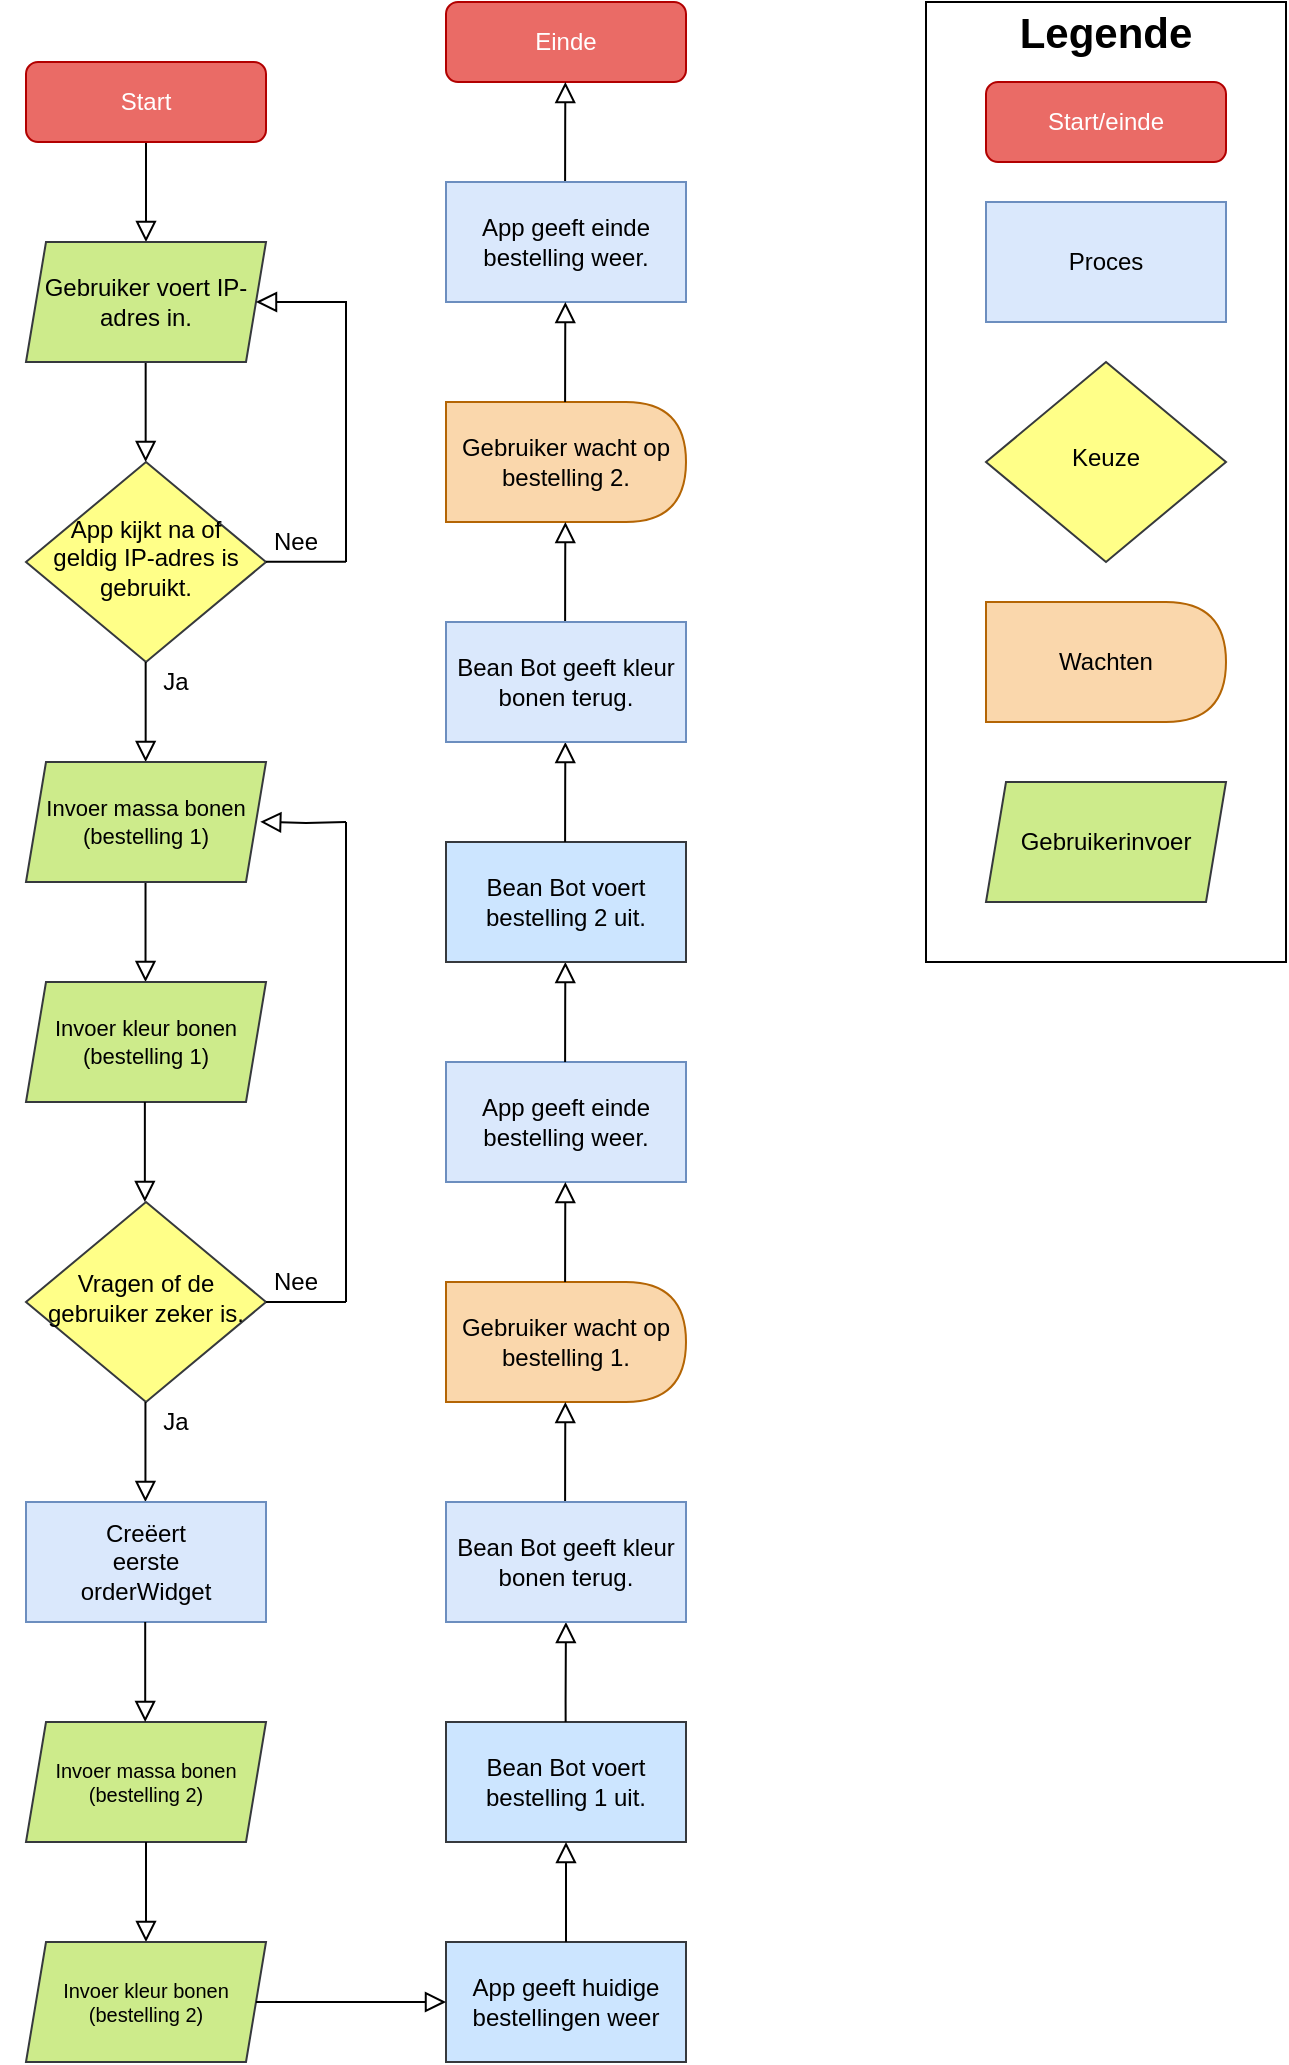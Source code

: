 <mxfile version="17.1.3" type="device"><diagram id="C5RBs43oDa-KdzZeNtuy" name="Page-1"><mxGraphModel dx="1896" dy="1057" grid="1" gridSize="10" guides="1" tooltips="1" connect="1" arrows="1" fold="1" page="1" pageScale="1" pageWidth="827" pageHeight="1169" math="0" shadow="0"><root><mxCell id="WIyWlLk6GJQsqaUBKTNV-0"/><mxCell id="WIyWlLk6GJQsqaUBKTNV-1" parent="WIyWlLk6GJQsqaUBKTNV-0"/><mxCell id="PTusbFiK8xN6PxlrpfG6-51" value="" style="rounded=0;whiteSpace=wrap;html=1;fontSize=12;fillColor=none;" parent="WIyWlLk6GJQsqaUBKTNV-1" vertex="1"><mxGeometry x="610" y="50" width="180" height="480" as="geometry"/></mxCell><mxCell id="WIyWlLk6GJQsqaUBKTNV-2" value="" style="rounded=0;html=1;jettySize=auto;orthogonalLoop=1;fontSize=11;endArrow=block;endFill=0;endSize=8;strokeWidth=1;shadow=0;labelBackgroundColor=none;edgeStyle=orthogonalEdgeStyle;" parent="WIyWlLk6GJQsqaUBKTNV-1" source="WIyWlLk6GJQsqaUBKTNV-3" edge="1"><mxGeometry relative="1" as="geometry"><mxPoint x="220" y="170" as="targetPoint"/></mxGeometry></mxCell><mxCell id="WIyWlLk6GJQsqaUBKTNV-3" value="&lt;div&gt;Start&lt;/div&gt;" style="rounded=1;whiteSpace=wrap;html=1;fontSize=12;glass=0;strokeWidth=1;shadow=0;fillColor=#EA6B66;strokeColor=#B20000;fontColor=#ffffff;" parent="WIyWlLk6GJQsqaUBKTNV-1" vertex="1"><mxGeometry x="160" y="80" width="120" height="40" as="geometry"/></mxCell><mxCell id="PTusbFiK8xN6PxlrpfG6-12" value="" style="rounded=0;html=1;jettySize=auto;orthogonalLoop=1;fontSize=11;endArrow=block;endFill=0;endSize=8;strokeWidth=1;shadow=0;labelBackgroundColor=none;edgeStyle=orthogonalEdgeStyle;" parent="WIyWlLk6GJQsqaUBKTNV-1" edge="1"><mxGeometry relative="1" as="geometry"><mxPoint x="219.83" y="230" as="sourcePoint"/><mxPoint x="219.83" y="280" as="targetPoint"/></mxGeometry></mxCell><mxCell id="PTusbFiK8xN6PxlrpfG6-14" value="" style="rounded=0;html=1;jettySize=auto;orthogonalLoop=1;fontSize=11;endArrow=block;endFill=0;endSize=8;strokeWidth=1;shadow=0;labelBackgroundColor=none;edgeStyle=orthogonalEdgeStyle;" parent="WIyWlLk6GJQsqaUBKTNV-1" edge="1"><mxGeometry relative="1" as="geometry"><mxPoint x="219.76" y="490.0" as="sourcePoint"/><mxPoint x="219.76" y="540.0" as="targetPoint"/></mxGeometry></mxCell><mxCell id="PTusbFiK8xN6PxlrpfG6-15" value="&lt;div&gt;Vragen of de gebruiker zeker is.&lt;/div&gt;" style="rhombus;whiteSpace=wrap;html=1;shadow=0;fontFamily=Helvetica;fontSize=12;align=center;strokeWidth=1;spacing=6;spacingTop=-4;fillColor=#ffff88;strokeColor=#36393d;" parent="WIyWlLk6GJQsqaUBKTNV-1" vertex="1"><mxGeometry x="160" y="650" width="120" height="100" as="geometry"/></mxCell><mxCell id="PTusbFiK8xN6PxlrpfG6-19" value="" style="endArrow=none;html=1;rounded=0;" parent="WIyWlLk6GJQsqaUBKTNV-1" edge="1"><mxGeometry width="50" height="50" relative="1" as="geometry"><mxPoint x="320" y="700" as="sourcePoint"/><mxPoint x="320" y="460" as="targetPoint"/></mxGeometry></mxCell><mxCell id="PTusbFiK8xN6PxlrpfG6-21" value="" style="endArrow=none;html=1;rounded=0;exitX=1;exitY=0.5;exitDx=0;exitDy=0;" parent="WIyWlLk6GJQsqaUBKTNV-1" source="PTusbFiK8xN6PxlrpfG6-15" edge="1"><mxGeometry width="50" height="50" relative="1" as="geometry"><mxPoint x="340" y="690" as="sourcePoint"/><mxPoint x="320" y="700" as="targetPoint"/></mxGeometry></mxCell><mxCell id="PTusbFiK8xN6PxlrpfG6-22" value="Nee" style="text;html=1;strokeColor=none;fillColor=none;align=center;verticalAlign=middle;whiteSpace=wrap;rounded=0;fontSize=12;" parent="WIyWlLk6GJQsqaUBKTNV-1" vertex="1"><mxGeometry x="280" y="680" width="30" height="20" as="geometry"/></mxCell><mxCell id="PTusbFiK8xN6PxlrpfG6-24" value="Ja" style="text;html=1;strokeColor=none;fillColor=none;align=center;verticalAlign=middle;whiteSpace=wrap;rounded=0;fontSize=12;" parent="WIyWlLk6GJQsqaUBKTNV-1" vertex="1"><mxGeometry x="220" y="750" width="30" height="20" as="geometry"/></mxCell><mxCell id="PTusbFiK8xN6PxlrpfG6-25" value="" style="rounded=0;html=1;jettySize=auto;orthogonalLoop=1;fontSize=11;endArrow=block;endFill=0;endSize=8;strokeWidth=1;shadow=0;labelBackgroundColor=none;edgeStyle=orthogonalEdgeStyle;" parent="WIyWlLk6GJQsqaUBKTNV-1" edge="1"><mxGeometry relative="1" as="geometry"><mxPoint x="219.72" y="750.0" as="sourcePoint"/><mxPoint x="219.72" y="800.0" as="targetPoint"/></mxGeometry></mxCell><mxCell id="PTusbFiK8xN6PxlrpfG6-26" value="App geeft huidige bestellingen weer" style="rounded=0;whiteSpace=wrap;html=1;fillColor=#cce5ff;strokeColor=#36393d;" parent="WIyWlLk6GJQsqaUBKTNV-1" vertex="1"><mxGeometry x="370" y="1020" width="120" height="60" as="geometry"/></mxCell><mxCell id="PTusbFiK8xN6PxlrpfG6-28" value="App kijkt na of geldig IP-adres is gebruikt." style="rhombus;whiteSpace=wrap;html=1;shadow=0;fontFamily=Helvetica;fontSize=12;align=center;strokeWidth=1;spacing=6;spacingTop=-4;fillColor=#ffff88;strokeColor=#36393d;" parent="WIyWlLk6GJQsqaUBKTNV-1" vertex="1"><mxGeometry x="160" y="280" width="120" height="100" as="geometry"/></mxCell><mxCell id="PTusbFiK8xN6PxlrpfG6-30" value="" style="endArrow=none;html=1;rounded=0;exitX=1;exitY=0.5;exitDx=0;exitDy=0;" parent="WIyWlLk6GJQsqaUBKTNV-1" edge="1"><mxGeometry width="50" height="50" relative="1" as="geometry"><mxPoint x="280" y="329.83" as="sourcePoint"/><mxPoint x="320" y="329.83" as="targetPoint"/></mxGeometry></mxCell><mxCell id="PTusbFiK8xN6PxlrpfG6-31" value="" style="endArrow=none;html=1;rounded=0;" parent="WIyWlLk6GJQsqaUBKTNV-1" edge="1"><mxGeometry width="50" height="50" relative="1" as="geometry"><mxPoint x="320" y="330" as="sourcePoint"/><mxPoint x="320" y="210" as="targetPoint"/></mxGeometry></mxCell><mxCell id="PTusbFiK8xN6PxlrpfG6-33" value="Nee" style="text;html=1;strokeColor=none;fillColor=none;align=center;verticalAlign=middle;whiteSpace=wrap;rounded=0;fontSize=12;" parent="WIyWlLk6GJQsqaUBKTNV-1" vertex="1"><mxGeometry x="280" y="310" width="30" height="20" as="geometry"/></mxCell><mxCell id="PTusbFiK8xN6PxlrpfG6-34" value="" style="rounded=0;html=1;jettySize=auto;orthogonalLoop=1;fontSize=11;endArrow=block;endFill=0;endSize=8;strokeWidth=1;shadow=0;labelBackgroundColor=none;edgeStyle=orthogonalEdgeStyle;" parent="WIyWlLk6GJQsqaUBKTNV-1" edge="1"><mxGeometry relative="1" as="geometry"><mxPoint x="219.83" y="380.0" as="sourcePoint"/><mxPoint x="219.83" y="430.0" as="targetPoint"/></mxGeometry></mxCell><mxCell id="PTusbFiK8xN6PxlrpfG6-35" value="Ja" style="text;html=1;strokeColor=none;fillColor=none;align=center;verticalAlign=middle;whiteSpace=wrap;rounded=0;fontSize=12;" parent="WIyWlLk6GJQsqaUBKTNV-1" vertex="1"><mxGeometry x="220" y="380" width="30" height="20" as="geometry"/></mxCell><mxCell id="PTusbFiK8xN6PxlrpfG6-39" value="Gebruiker wacht op bestelling 1." style="shape=delay;whiteSpace=wrap;html=1;fontSize=12;fillColor=#fad7ac;strokeColor=#b46504;" parent="WIyWlLk6GJQsqaUBKTNV-1" vertex="1"><mxGeometry x="370" y="690" width="120" height="60" as="geometry"/></mxCell><mxCell id="PTusbFiK8xN6PxlrpfG6-42" value="&lt;div&gt;Bean Bot voert bestelling 1 uit.&lt;/div&gt;" style="rounded=0;whiteSpace=wrap;html=1;fillColor=#cce5ff;strokeColor=#36393d;" parent="WIyWlLk6GJQsqaUBKTNV-1" vertex="1"><mxGeometry x="370" y="910" width="120" height="60" as="geometry"/></mxCell><mxCell id="PTusbFiK8xN6PxlrpfG6-47" value="" style="rounded=0;html=1;jettySize=auto;orthogonalLoop=1;fontSize=11;endArrow=block;endFill=0;endSize=8;strokeWidth=1;shadow=0;labelBackgroundColor=none;edgeStyle=orthogonalEdgeStyle;" parent="WIyWlLk6GJQsqaUBKTNV-1" edge="1"><mxGeometry relative="1" as="geometry"><mxPoint x="429.83" y="910" as="sourcePoint"/><mxPoint x="429.96" y="860" as="targetPoint"/><Array as="points"><mxPoint x="430.2" y="900"/><mxPoint x="430.2" y="900"/></Array></mxGeometry></mxCell><mxCell id="PTusbFiK8xN6PxlrpfG6-52" value="Start/einde" style="rounded=1;whiteSpace=wrap;html=1;fontSize=12;glass=0;strokeWidth=1;shadow=0;fillColor=#EA6B66;strokeColor=#B20000;fontColor=#ffffff;" parent="WIyWlLk6GJQsqaUBKTNV-1" vertex="1"><mxGeometry x="640" y="90" width="120" height="40" as="geometry"/></mxCell><mxCell id="PTusbFiK8xN6PxlrpfG6-53" value="&lt;div style=&quot;font-size: 21px;&quot;&gt;Legende&lt;/div&gt;" style="text;html=1;strokeColor=none;fillColor=none;align=center;verticalAlign=middle;whiteSpace=wrap;rounded=0;fontSize=21;fontStyle=1" parent="WIyWlLk6GJQsqaUBKTNV-1" vertex="1"><mxGeometry x="645" y="50" width="110" height="30" as="geometry"/></mxCell><mxCell id="PTusbFiK8xN6PxlrpfG6-54" value="&lt;div&gt;Proces&lt;/div&gt;" style="rounded=0;whiteSpace=wrap;html=1;fillColor=#dae8fc;strokeColor=#6c8ebf;" parent="WIyWlLk6GJQsqaUBKTNV-1" vertex="1"><mxGeometry x="640" y="150" width="120" height="60" as="geometry"/></mxCell><mxCell id="PTusbFiK8xN6PxlrpfG6-55" value="Keuze" style="rhombus;whiteSpace=wrap;html=1;shadow=0;fontFamily=Helvetica;fontSize=12;align=center;strokeWidth=1;spacing=6;spacingTop=-4;fillColor=#ffff88;strokeColor=#36393d;" parent="WIyWlLk6GJQsqaUBKTNV-1" vertex="1"><mxGeometry x="640" y="230" width="120" height="100" as="geometry"/></mxCell><mxCell id="PTusbFiK8xN6PxlrpfG6-56" value="Wachten" style="shape=delay;whiteSpace=wrap;html=1;fontSize=12;fillColor=#fad7ac;strokeColor=#b46504;" parent="WIyWlLk6GJQsqaUBKTNV-1" vertex="1"><mxGeometry x="640" y="350" width="120" height="60" as="geometry"/></mxCell><mxCell id="PTusbFiK8xN6PxlrpfG6-58" value="Einde" style="rounded=1;whiteSpace=wrap;html=1;fontSize=12;glass=0;strokeWidth=1;shadow=0;fillColor=#EA6B66;strokeColor=#B20000;fontColor=#ffffff;" parent="WIyWlLk6GJQsqaUBKTNV-1" vertex="1"><mxGeometry x="370" y="50" width="120" height="40" as="geometry"/></mxCell><mxCell id="PTusbFiK8xN6PxlrpfG6-60" value="Gebruiker voert IP-adres in." style="shape=parallelogram;perimeter=parallelogramPerimeter;whiteSpace=wrap;html=1;fixedSize=1;fontSize=12;fillColor=#cdeb8b;size=10;strokeColor=#36393d;" parent="WIyWlLk6GJQsqaUBKTNV-1" vertex="1"><mxGeometry x="160" y="170" width="120" height="60" as="geometry"/></mxCell><mxCell id="PTusbFiK8xN6PxlrpfG6-61" value="" style="rounded=0;html=1;jettySize=auto;orthogonalLoop=1;fontSize=11;endArrow=block;endFill=0;endSize=8;strokeWidth=1;shadow=0;labelBackgroundColor=none;edgeStyle=orthogonalEdgeStyle;entryX=1;entryY=0.5;entryDx=0;entryDy=0;" parent="WIyWlLk6GJQsqaUBKTNV-1" target="PTusbFiK8xN6PxlrpfG6-60" edge="1"><mxGeometry relative="1" as="geometry"><mxPoint x="320" y="210" as="sourcePoint"/><mxPoint x="294.83" y="230" as="targetPoint"/><Array as="points"><mxPoint x="320" y="200"/></Array></mxGeometry></mxCell><mxCell id="PTusbFiK8xN6PxlrpfG6-62" value="Gebruikerinvoer" style="shape=parallelogram;perimeter=parallelogramPerimeter;whiteSpace=wrap;html=1;fixedSize=1;fontSize=12;fillColor=#cdeb8b;size=10;strokeColor=#36393d;" parent="WIyWlLk6GJQsqaUBKTNV-1" vertex="1"><mxGeometry x="640" y="440" width="120" height="60" as="geometry"/></mxCell><mxCell id="PTusbFiK8xN6PxlrpfG6-63" value="Invoer massa bonen (bestelling 1)" style="shape=parallelogram;perimeter=parallelogramPerimeter;whiteSpace=wrap;html=1;fixedSize=1;fontSize=11;fillColor=#cdeb8b;size=10;strokeColor=#36393d;" parent="WIyWlLk6GJQsqaUBKTNV-1" vertex="1"><mxGeometry x="160" y="430" width="120" height="60" as="geometry"/></mxCell><mxCell id="PTusbFiK8xN6PxlrpfG6-64" value="" style="rounded=0;html=1;jettySize=auto;orthogonalLoop=1;fontSize=11;endArrow=block;endFill=0;endSize=8;strokeWidth=1;shadow=0;labelBackgroundColor=none;edgeStyle=orthogonalEdgeStyle;entryX=0.976;entryY=0.498;entryDx=0;entryDy=0;entryPerimeter=0;" parent="WIyWlLk6GJQsqaUBKTNV-1" target="PTusbFiK8xN6PxlrpfG6-63" edge="1"><mxGeometry relative="1" as="geometry"><mxPoint x="320" y="460" as="sourcePoint"/><mxPoint x="294.86" y="470" as="targetPoint"/></mxGeometry></mxCell><mxCell id="PTusbFiK8xN6PxlrpfG6-65" value="&lt;div style=&quot;font-size: 11px;&quot;&gt;Invoer kleur bonen (bestelling 1)&lt;br style=&quot;font-size: 11px;&quot;&gt;&lt;/div&gt;" style="shape=parallelogram;perimeter=parallelogramPerimeter;whiteSpace=wrap;html=1;fixedSize=1;fontSize=11;fillColor=#cdeb8b;size=10;strokeColor=#36393d;" parent="WIyWlLk6GJQsqaUBKTNV-1" vertex="1"><mxGeometry x="160" y="540" width="120" height="60" as="geometry"/></mxCell><mxCell id="PTusbFiK8xN6PxlrpfG6-66" value="" style="rounded=0;html=1;jettySize=auto;orthogonalLoop=1;fontSize=11;endArrow=block;endFill=0;endSize=8;strokeWidth=1;shadow=0;labelBackgroundColor=none;edgeStyle=orthogonalEdgeStyle;" parent="WIyWlLk6GJQsqaUBKTNV-1" edge="1"><mxGeometry relative="1" as="geometry"><mxPoint x="219.43" y="600.0" as="sourcePoint"/><mxPoint x="219.43" y="650.0" as="targetPoint"/></mxGeometry></mxCell><mxCell id="Cv3Y5a6DwEyq6Bcdhu72-0" value="&amp;nbsp;" style="text;whiteSpace=wrap;html=1;" parent="WIyWlLk6GJQsqaUBKTNV-1" vertex="1"><mxGeometry x="520" y="400" width="30" height="30" as="geometry"/></mxCell><mxCell id="Cv3Y5a6DwEyq6Bcdhu72-1" value="App geeft einde bestelling weer." style="rounded=0;whiteSpace=wrap;html=1;fillColor=#dae8fc;strokeColor=#6c8ebf;" parent="WIyWlLk6GJQsqaUBKTNV-1" vertex="1"><mxGeometry x="370" y="580" width="120" height="60" as="geometry"/></mxCell><mxCell id="Cv3Y5a6DwEyq6Bcdhu72-5" value="" style="rounded=0;html=1;jettySize=auto;orthogonalLoop=1;fontSize=11;endArrow=block;endFill=0;endSize=8;strokeWidth=1;shadow=0;labelBackgroundColor=none;edgeStyle=orthogonalEdgeStyle;" parent="WIyWlLk6GJQsqaUBKTNV-1" edge="1"><mxGeometry relative="1" as="geometry"><mxPoint x="429.55" y="800" as="sourcePoint"/><mxPoint x="429.68" y="750" as="targetPoint"/><Array as="points"><mxPoint x="429.68" y="770"/><mxPoint x="429.68" y="770"/></Array></mxGeometry></mxCell><mxCell id="Cv3Y5a6DwEyq6Bcdhu72-7" value="" style="rounded=0;html=1;jettySize=auto;orthogonalLoop=1;fontSize=11;endArrow=block;endFill=0;endSize=8;strokeWidth=1;shadow=0;labelBackgroundColor=none;edgeStyle=orthogonalEdgeStyle;" parent="WIyWlLk6GJQsqaUBKTNV-1" edge="1"><mxGeometry relative="1" as="geometry"><mxPoint x="429.55" y="580" as="sourcePoint"/><mxPoint x="429.68" y="530" as="targetPoint"/><Array as="points"><mxPoint x="429.68" y="550"/><mxPoint x="429.68" y="550"/></Array></mxGeometry></mxCell><mxCell id="Cv3Y5a6DwEyq6Bcdhu72-12" value="" style="rounded=0;html=1;jettySize=auto;orthogonalLoop=1;fontSize=11;endArrow=block;endFill=0;endSize=8;strokeWidth=1;shadow=0;labelBackgroundColor=none;edgeStyle=orthogonalEdgeStyle;" parent="WIyWlLk6GJQsqaUBKTNV-1" edge="1"><mxGeometry relative="1" as="geometry"><mxPoint x="429.55" y="140" as="sourcePoint"/><mxPoint x="429.68" y="90" as="targetPoint"/><Array as="points"><mxPoint x="429.68" y="110"/><mxPoint x="429.68" y="110"/></Array></mxGeometry></mxCell><mxCell id="un_rK41mLMeB7o7jjkcu-0" value="&lt;blockquote&gt;&lt;div&gt;Creëert eerste &lt;br&gt;&lt;/div&gt;&lt;div&gt;orderWidget&lt;/div&gt;&lt;/blockquote&gt;" style="rounded=0;whiteSpace=wrap;html=1;fillColor=#dae8fc;strokeColor=#6c8ebf;" vertex="1" parent="WIyWlLk6GJQsqaUBKTNV-1"><mxGeometry x="160" y="800" width="120" height="60" as="geometry"/></mxCell><mxCell id="MpORT3PAfFPncYW9eK5u-0" value="&lt;div&gt;Invoer massa bonen (bestelling 2)&lt;/div&gt;" style="shape=parallelogram;perimeter=parallelogramPerimeter;whiteSpace=wrap;html=1;fixedSize=1;fontSize=10;fillColor=#cdeb8b;size=10;strokeColor=#36393d;" parent="WIyWlLk6GJQsqaUBKTNV-1" vertex="1"><mxGeometry x="160" y="910" width="120" height="60" as="geometry"/></mxCell><mxCell id="un_rK41mLMeB7o7jjkcu-4" value="" style="rounded=0;html=1;jettySize=auto;orthogonalLoop=1;fontSize=11;endArrow=block;endFill=0;endSize=8;strokeWidth=1;shadow=0;labelBackgroundColor=none;edgeStyle=orthogonalEdgeStyle;" edge="1" parent="WIyWlLk6GJQsqaUBKTNV-1"><mxGeometry relative="1" as="geometry"><mxPoint x="219.6" y="860" as="sourcePoint"/><mxPoint x="219.6" y="910" as="targetPoint"/></mxGeometry></mxCell><mxCell id="un_rK41mLMeB7o7jjkcu-5" value="" style="rounded=0;html=1;jettySize=auto;orthogonalLoop=1;fontSize=11;endArrow=block;endFill=0;endSize=8;strokeWidth=1;shadow=0;labelBackgroundColor=none;edgeStyle=orthogonalEdgeStyle;" edge="1" parent="WIyWlLk6GJQsqaUBKTNV-1"><mxGeometry relative="1" as="geometry"><mxPoint x="220.0" y="970" as="sourcePoint"/><mxPoint x="220.0" y="1020" as="targetPoint"/></mxGeometry></mxCell><mxCell id="un_rK41mLMeB7o7jjkcu-6" value="&lt;div&gt;Invoer kleur bonen (bestelling 2)&lt;/div&gt;" style="shape=parallelogram;perimeter=parallelogramPerimeter;whiteSpace=wrap;html=1;fixedSize=1;fontSize=10;fillColor=#cdeb8b;size=10;strokeColor=#36393d;" vertex="1" parent="WIyWlLk6GJQsqaUBKTNV-1"><mxGeometry x="160" y="1020" width="120" height="60" as="geometry"/></mxCell><mxCell id="un_rK41mLMeB7o7jjkcu-7" value="" style="rounded=0;html=1;jettySize=auto;orthogonalLoop=1;fontSize=11;endArrow=block;endFill=0;endSize=8;strokeWidth=1;shadow=0;labelBackgroundColor=none;edgeStyle=orthogonalEdgeStyle;exitX=1;exitY=0.5;exitDx=0;exitDy=0;entryX=0;entryY=0.5;entryDx=0;entryDy=0;" edge="1" parent="WIyWlLk6GJQsqaUBKTNV-1" source="un_rK41mLMeB7o7jjkcu-6" target="PTusbFiK8xN6PxlrpfG6-26"><mxGeometry relative="1" as="geometry"><mxPoint x="294.76" y="1040" as="sourcePoint"/><mxPoint x="340" y="1050" as="targetPoint"/></mxGeometry></mxCell><mxCell id="un_rK41mLMeB7o7jjkcu-8" value="" style="rounded=0;html=1;jettySize=auto;orthogonalLoop=1;fontSize=11;endArrow=block;endFill=0;endSize=8;strokeWidth=1;shadow=0;labelBackgroundColor=none;edgeStyle=orthogonalEdgeStyle;exitX=0.5;exitY=0;exitDx=0;exitDy=0;" edge="1" parent="WIyWlLk6GJQsqaUBKTNV-1" source="PTusbFiK8xN6PxlrpfG6-26"><mxGeometry relative="1" as="geometry"><mxPoint x="428.57" y="960" as="sourcePoint"/><mxPoint x="430" y="970" as="targetPoint"/></mxGeometry></mxCell><mxCell id="un_rK41mLMeB7o7jjkcu-9" value="Gebruiker wacht op bestelling 2." style="shape=delay;whiteSpace=wrap;html=1;fontSize=12;fillColor=#fad7ac;strokeColor=#b46504;" vertex="1" parent="WIyWlLk6GJQsqaUBKTNV-1"><mxGeometry x="370" y="250" width="120" height="60" as="geometry"/></mxCell><mxCell id="un_rK41mLMeB7o7jjkcu-11" value="" style="rounded=0;html=1;jettySize=auto;orthogonalLoop=1;fontSize=11;endArrow=block;endFill=0;endSize=8;strokeWidth=1;shadow=0;labelBackgroundColor=none;edgeStyle=orthogonalEdgeStyle;" edge="1" parent="WIyWlLk6GJQsqaUBKTNV-1"><mxGeometry relative="1" as="geometry"><mxPoint x="429.56" y="360" as="sourcePoint"/><mxPoint x="429.69" y="310" as="targetPoint"/><Array as="points"><mxPoint x="429.69" y="330"/><mxPoint x="429.69" y="330"/></Array></mxGeometry></mxCell><mxCell id="un_rK41mLMeB7o7jjkcu-12" value="App geeft einde bestelling weer." style="rounded=0;whiteSpace=wrap;html=1;fillColor=#dae8fc;strokeColor=#6c8ebf;" vertex="1" parent="WIyWlLk6GJQsqaUBKTNV-1"><mxGeometry x="370" y="140" width="120" height="60" as="geometry"/></mxCell><mxCell id="un_rK41mLMeB7o7jjkcu-13" value="Bean Bot geeft kleur bonen terug." style="rounded=0;whiteSpace=wrap;html=1;fillColor=#dae8fc;strokeColor=#6c8ebf;" vertex="1" parent="WIyWlLk6GJQsqaUBKTNV-1"><mxGeometry x="370" y="800" width="120" height="60" as="geometry"/></mxCell><mxCell id="un_rK41mLMeB7o7jjkcu-14" value="" style="rounded=0;html=1;jettySize=auto;orthogonalLoop=1;fontSize=11;endArrow=block;endFill=0;endSize=8;strokeWidth=1;shadow=0;labelBackgroundColor=none;edgeStyle=orthogonalEdgeStyle;" edge="1" parent="WIyWlLk6GJQsqaUBKTNV-1"><mxGeometry relative="1" as="geometry"><mxPoint x="429.55" y="690" as="sourcePoint"/><mxPoint x="429.68" y="640" as="targetPoint"/><Array as="points"><mxPoint x="429.68" y="660"/><mxPoint x="429.68" y="660"/></Array></mxGeometry></mxCell><mxCell id="un_rK41mLMeB7o7jjkcu-15" value="&lt;div&gt;Bean Bot voert bestelling 2 uit.&lt;/div&gt;" style="rounded=0;whiteSpace=wrap;html=1;fillColor=#cce5ff;strokeColor=#36393d;" vertex="1" parent="WIyWlLk6GJQsqaUBKTNV-1"><mxGeometry x="370" y="470" width="120" height="60" as="geometry"/></mxCell><mxCell id="un_rK41mLMeB7o7jjkcu-16" value="" style="rounded=0;html=1;jettySize=auto;orthogonalLoop=1;fontSize=11;endArrow=block;endFill=0;endSize=8;strokeWidth=1;shadow=0;labelBackgroundColor=none;edgeStyle=orthogonalEdgeStyle;" edge="1" parent="WIyWlLk6GJQsqaUBKTNV-1"><mxGeometry relative="1" as="geometry"><mxPoint x="429.55" y="470" as="sourcePoint"/><mxPoint x="429.68" y="420" as="targetPoint"/><Array as="points"><mxPoint x="429.68" y="440"/><mxPoint x="429.68" y="440"/></Array></mxGeometry></mxCell><mxCell id="un_rK41mLMeB7o7jjkcu-18" value="" style="rounded=0;html=1;jettySize=auto;orthogonalLoop=1;fontSize=11;endArrow=block;endFill=0;endSize=8;strokeWidth=1;shadow=0;labelBackgroundColor=none;edgeStyle=orthogonalEdgeStyle;" edge="1" parent="WIyWlLk6GJQsqaUBKTNV-1"><mxGeometry relative="1" as="geometry"><mxPoint x="429.55" y="250" as="sourcePoint"/><mxPoint x="429.68" y="200" as="targetPoint"/><Array as="points"><mxPoint x="429.68" y="220"/><mxPoint x="429.68" y="220"/></Array></mxGeometry></mxCell><mxCell id="un_rK41mLMeB7o7jjkcu-19" value="Bean Bot geeft kleur bonen terug." style="rounded=0;whiteSpace=wrap;html=1;fillColor=#dae8fc;strokeColor=#6c8ebf;" vertex="1" parent="WIyWlLk6GJQsqaUBKTNV-1"><mxGeometry x="370" y="360" width="120" height="60" as="geometry"/></mxCell></root></mxGraphModel></diagram></mxfile>